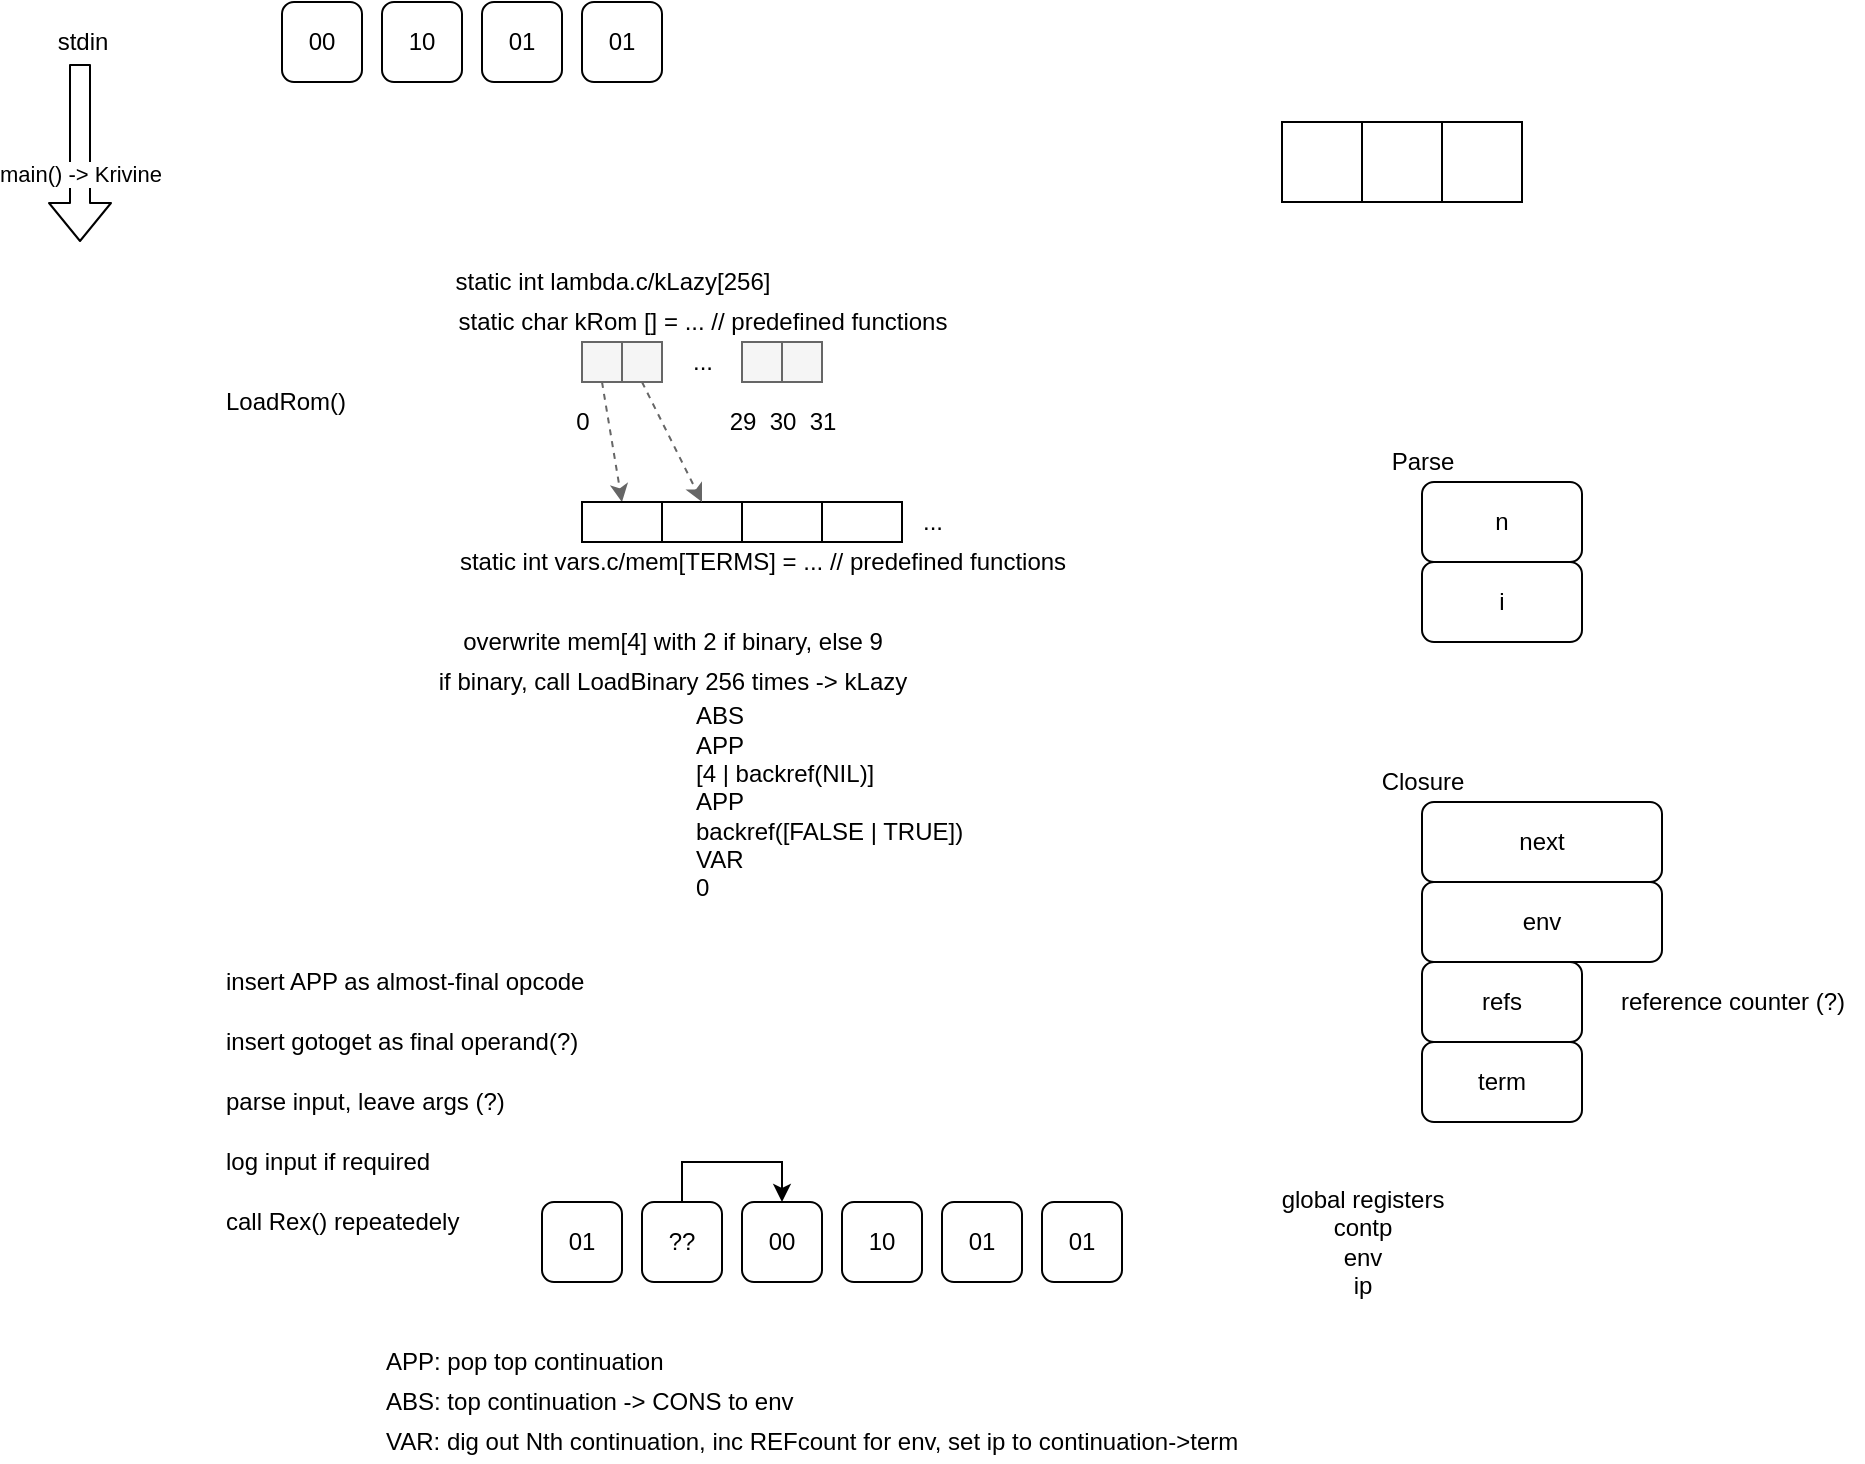 <mxfile version="14.6.13" type="device"><diagram id="tTL83ykKA8NmAp-pWpLM" name="Page-1"><mxGraphModel dx="1106" dy="806" grid="1" gridSize="10" guides="1" tooltips="1" connect="1" arrows="1" fold="1" page="1" pageScale="1" pageWidth="1100" pageHeight="850" math="0" shadow="0"><root><mxCell id="0"/><mxCell id="1" parent="0"/><mxCell id="87b0Pog5e2S-nmZT8hjm-1" value="00" style="rounded=1;whiteSpace=wrap;html=1;" parent="1" vertex="1"><mxGeometry x="150" y="40" width="40" height="40" as="geometry"/></mxCell><mxCell id="87b0Pog5e2S-nmZT8hjm-2" value="10" style="rounded=1;whiteSpace=wrap;html=1;" parent="1" vertex="1"><mxGeometry x="200" y="40" width="40" height="40" as="geometry"/></mxCell><mxCell id="87b0Pog5e2S-nmZT8hjm-3" value="01" style="rounded=1;whiteSpace=wrap;html=1;" parent="1" vertex="1"><mxGeometry x="250" y="40" width="40" height="40" as="geometry"/></mxCell><mxCell id="87b0Pog5e2S-nmZT8hjm-4" value="01" style="rounded=1;whiteSpace=wrap;html=1;" parent="1" vertex="1"><mxGeometry x="300" y="40" width="40" height="40" as="geometry"/></mxCell><mxCell id="87b0Pog5e2S-nmZT8hjm-7" value="" style="rounded=0;whiteSpace=wrap;html=1;" parent="1" vertex="1"><mxGeometry x="650" y="100" width="40" height="40" as="geometry"/></mxCell><mxCell id="87b0Pog5e2S-nmZT8hjm-49" style="rounded=0;orthogonalLoop=1;jettySize=auto;html=1;exitX=0.5;exitY=1;exitDx=0;exitDy=0;entryX=0.5;entryY=0;entryDx=0;entryDy=0;fillColor=#f5f5f5;strokeColor=#666666;dashed=1;" parent="1" source="87b0Pog5e2S-nmZT8hjm-8" target="87b0Pog5e2S-nmZT8hjm-39" edge="1"><mxGeometry relative="1" as="geometry"/></mxCell><mxCell id="87b0Pog5e2S-nmZT8hjm-8" value="" style="rounded=0;whiteSpace=wrap;html=1;fillColor=#f5f5f5;strokeColor=#666666;fontColor=#333333;" parent="1" vertex="1"><mxGeometry x="300" y="210" width="20" height="20" as="geometry"/></mxCell><mxCell id="87b0Pog5e2S-nmZT8hjm-9" value="" style="rounded=0;whiteSpace=wrap;html=1;" parent="1" vertex="1"><mxGeometry x="690" y="100" width="40" height="40" as="geometry"/></mxCell><mxCell id="87b0Pog5e2S-nmZT8hjm-10" value="" style="rounded=0;whiteSpace=wrap;html=1;" parent="1" vertex="1"><mxGeometry x="730" y="100" width="40" height="40" as="geometry"/></mxCell><mxCell id="87b0Pog5e2S-nmZT8hjm-11" value="stdin" style="text;html=1;align=center;verticalAlign=middle;resizable=0;points=[];autosize=1;strokeColor=none;" parent="1" vertex="1"><mxGeometry x="30" y="50" width="40" height="20" as="geometry"/></mxCell><mxCell id="87b0Pog5e2S-nmZT8hjm-12" value="" style="shape=flexArrow;endArrow=classic;html=1;exitX=0.475;exitY=1.05;exitDx=0;exitDy=0;exitPerimeter=0;" parent="1" source="87b0Pog5e2S-nmZT8hjm-11" edge="1"><mxGeometry width="50" height="50" relative="1" as="geometry"><mxPoint x="440" y="390" as="sourcePoint"/><mxPoint x="49" y="160" as="targetPoint"/></mxGeometry></mxCell><mxCell id="87b0Pog5e2S-nmZT8hjm-13" value="main() -&amp;gt; Krivine" style="edgeLabel;html=1;align=center;verticalAlign=middle;resizable=0;points=[];" parent="87b0Pog5e2S-nmZT8hjm-12" vertex="1" connectable="0"><mxGeometry x="0.236" relative="1" as="geometry"><mxPoint as="offset"/></mxGeometry></mxCell><mxCell id="87b0Pog5e2S-nmZT8hjm-14" value="LoadRom()" style="text;html=1;align=left;verticalAlign=middle;resizable=0;points=[];autosize=1;strokeColor=none;" parent="1" vertex="1"><mxGeometry x="120" y="230" width="80" height="20" as="geometry"/></mxCell><mxCell id="87b0Pog5e2S-nmZT8hjm-15" value="static int lambda.c/kLazy[256]" style="text;html=1;align=center;verticalAlign=middle;resizable=0;points=[];autosize=1;strokeColor=none;" parent="1" vertex="1"><mxGeometry x="230" y="170" width="170" height="20" as="geometry"/></mxCell><mxCell id="87b0Pog5e2S-nmZT8hjm-16" value="static char kRom [] = ... // predefined functions" style="text;html=1;align=center;verticalAlign=middle;resizable=0;points=[];autosize=1;strokeColor=none;" parent="1" vertex="1"><mxGeometry x="230" y="190" width="260" height="20" as="geometry"/></mxCell><mxCell id="87b0Pog5e2S-nmZT8hjm-17" value="" style="rounded=0;whiteSpace=wrap;html=1;fillColor=#f5f5f5;strokeColor=#666666;fontColor=#333333;" parent="1" vertex="1"><mxGeometry x="320" y="210" width="20" height="20" as="geometry"/></mxCell><mxCell id="87b0Pog5e2S-nmZT8hjm-21" value="0" style="text;html=1;align=center;verticalAlign=middle;resizable=0;points=[];autosize=1;strokeColor=none;" parent="1" vertex="1"><mxGeometry x="290" y="240" width="20" height="20" as="geometry"/></mxCell><mxCell id="87b0Pog5e2S-nmZT8hjm-22" value="" style="rounded=0;whiteSpace=wrap;html=1;fillColor=#f5f5f5;strokeColor=#666666;fontColor=#333333;" parent="1" vertex="1"><mxGeometry x="380" y="210" width="20" height="20" as="geometry"/></mxCell><mxCell id="87b0Pog5e2S-nmZT8hjm-23" value="" style="rounded=0;whiteSpace=wrap;html=1;fillColor=#f5f5f5;strokeColor=#666666;fontColor=#333333;" parent="1" vertex="1"><mxGeometry x="400" y="210" width="20" height="20" as="geometry"/></mxCell><mxCell id="87b0Pog5e2S-nmZT8hjm-34" value="..." style="text;html=1;align=center;verticalAlign=middle;resizable=0;points=[];autosize=1;" parent="1" vertex="1"><mxGeometry x="345" y="210" width="30" height="20" as="geometry"/></mxCell><mxCell id="87b0Pog5e2S-nmZT8hjm-35" value="29" style="text;html=1;align=center;verticalAlign=middle;resizable=0;points=[];autosize=1;strokeColor=none;" parent="1" vertex="1"><mxGeometry x="365" y="240" width="30" height="20" as="geometry"/></mxCell><mxCell id="87b0Pog5e2S-nmZT8hjm-36" value="30" style="text;html=1;align=center;verticalAlign=middle;resizable=0;points=[];autosize=1;strokeColor=none;" parent="1" vertex="1"><mxGeometry x="385" y="240" width="30" height="20" as="geometry"/></mxCell><mxCell id="87b0Pog5e2S-nmZT8hjm-37" value="31" style="text;html=1;align=center;verticalAlign=middle;resizable=0;points=[];autosize=1;strokeColor=none;" parent="1" vertex="1"><mxGeometry x="405" y="240" width="30" height="20" as="geometry"/></mxCell><mxCell id="87b0Pog5e2S-nmZT8hjm-39" value="" style="rounded=0;whiteSpace=wrap;html=1;" parent="1" vertex="1"><mxGeometry x="300" y="290" width="40" height="20" as="geometry"/></mxCell><mxCell id="87b0Pog5e2S-nmZT8hjm-41" value="" style="rounded=0;whiteSpace=wrap;html=1;" parent="1" vertex="1"><mxGeometry x="340" y="290" width="40" height="20" as="geometry"/></mxCell><mxCell id="87b0Pog5e2S-nmZT8hjm-43" value="" style="rounded=0;whiteSpace=wrap;html=1;" parent="1" vertex="1"><mxGeometry x="380" y="290" width="40" height="20" as="geometry"/></mxCell><mxCell id="87b0Pog5e2S-nmZT8hjm-45" value="" style="rounded=0;whiteSpace=wrap;html=1;" parent="1" vertex="1"><mxGeometry x="420" y="290" width="40" height="20" as="geometry"/></mxCell><mxCell id="87b0Pog5e2S-nmZT8hjm-47" value="..." style="text;html=1;align=center;verticalAlign=middle;resizable=0;points=[];autosize=1;" parent="1" vertex="1"><mxGeometry x="460" y="290" width="30" height="20" as="geometry"/></mxCell><mxCell id="87b0Pog5e2S-nmZT8hjm-48" value="static int vars.c/mem[TERMS] = ... // predefined functions" style="text;html=1;align=center;verticalAlign=middle;resizable=0;points=[];autosize=1;strokeColor=none;" parent="1" vertex="1"><mxGeometry x="230" y="310" width="320" height="20" as="geometry"/></mxCell><mxCell id="87b0Pog5e2S-nmZT8hjm-50" style="rounded=0;orthogonalLoop=1;jettySize=auto;html=1;exitX=0.5;exitY=1;exitDx=0;exitDy=0;entryX=0.5;entryY=0;entryDx=0;entryDy=0;fillColor=#f5f5f5;strokeColor=#666666;dashed=1;" parent="1" source="87b0Pog5e2S-nmZT8hjm-17" target="87b0Pog5e2S-nmZT8hjm-41" edge="1"><mxGeometry relative="1" as="geometry"><mxPoint x="320" y="240" as="sourcePoint"/><mxPoint x="330.16" y="292.66" as="targetPoint"/></mxGeometry></mxCell><mxCell id="87b0Pog5e2S-nmZT8hjm-51" value="overwrite mem[4] with 2 if binary, else 9" style="text;html=1;align=center;verticalAlign=middle;resizable=0;points=[];autosize=1;strokeColor=none;" parent="1" vertex="1"><mxGeometry x="230" y="350" width="230" height="20" as="geometry"/></mxCell><mxCell id="sZTh_cabB_Yt74n2xT_N-1" value="if binary, call LoadBinary 256 times -&amp;gt; kLazy" style="text;html=1;align=center;verticalAlign=middle;resizable=0;points=[];autosize=1;strokeColor=none;" vertex="1" parent="1"><mxGeometry x="220" y="370" width="250" height="20" as="geometry"/></mxCell><mxCell id="sZTh_cabB_Yt74n2xT_N-2" value="ABS &lt;br&gt;APP&lt;br&gt;[4 | backref(NIL)]&lt;br&gt;APP&lt;br&gt;backref([FALSE | TRUE])&lt;br&gt;VAR&lt;br&gt;0&amp;nbsp;" style="text;html=1;align=left;verticalAlign=middle;resizable=0;points=[];autosize=1;strokeColor=none;" vertex="1" parent="1"><mxGeometry x="355" y="390" width="150" height="100" as="geometry"/></mxCell><mxCell id="sZTh_cabB_Yt74n2xT_N-3" value="insert APP as almost-final opcode" style="text;html=1;align=left;verticalAlign=middle;resizable=0;points=[];autosize=1;strokeColor=none;" vertex="1" parent="1"><mxGeometry x="120" y="520" width="190" height="20" as="geometry"/></mxCell><mxCell id="sZTh_cabB_Yt74n2xT_N-4" value="insert gotoget as final operand(?)" style="text;html=1;align=left;verticalAlign=middle;resizable=0;points=[];autosize=1;strokeColor=none;" vertex="1" parent="1"><mxGeometry x="120" y="550" width="190" height="20" as="geometry"/></mxCell><mxCell id="sZTh_cabB_Yt74n2xT_N-5" value="parse input, leave args (?)" style="text;html=1;align=left;verticalAlign=middle;resizable=0;points=[];autosize=1;strokeColor=none;" vertex="1" parent="1"><mxGeometry x="120" y="580" width="150" height="20" as="geometry"/></mxCell><mxCell id="sZTh_cabB_Yt74n2xT_N-6" value="log input if required" style="text;html=1;align=left;verticalAlign=middle;resizable=0;points=[];autosize=1;strokeColor=none;" vertex="1" parent="1"><mxGeometry x="120" y="610" width="120" height="20" as="geometry"/></mxCell><mxCell id="sZTh_cabB_Yt74n2xT_N-7" value="call Rex() repeatedely" style="text;html=1;align=left;verticalAlign=middle;resizable=0;points=[];autosize=1;strokeColor=none;" vertex="1" parent="1"><mxGeometry x="120" y="640" width="130" height="20" as="geometry"/></mxCell><mxCell id="sZTh_cabB_Yt74n2xT_N-8" value="00" style="rounded=1;whiteSpace=wrap;html=1;" vertex="1" parent="1"><mxGeometry x="380" y="640" width="40" height="40" as="geometry"/></mxCell><mxCell id="sZTh_cabB_Yt74n2xT_N-9" value="10" style="rounded=1;whiteSpace=wrap;html=1;" vertex="1" parent="1"><mxGeometry x="430" y="640" width="40" height="40" as="geometry"/></mxCell><mxCell id="sZTh_cabB_Yt74n2xT_N-10" value="01" style="rounded=1;whiteSpace=wrap;html=1;" vertex="1" parent="1"><mxGeometry x="480" y="640" width="40" height="40" as="geometry"/></mxCell><mxCell id="sZTh_cabB_Yt74n2xT_N-11" value="01" style="rounded=1;whiteSpace=wrap;html=1;" vertex="1" parent="1"><mxGeometry x="530" y="640" width="40" height="40" as="geometry"/></mxCell><mxCell id="sZTh_cabB_Yt74n2xT_N-12" value="01" style="rounded=1;whiteSpace=wrap;html=1;" vertex="1" parent="1"><mxGeometry x="280" y="640" width="40" height="40" as="geometry"/></mxCell><mxCell id="sZTh_cabB_Yt74n2xT_N-14" style="edgeStyle=orthogonalEdgeStyle;rounded=0;orthogonalLoop=1;jettySize=auto;html=1;exitX=0.5;exitY=0;exitDx=0;exitDy=0;entryX=0.5;entryY=0;entryDx=0;entryDy=0;" edge="1" parent="1" source="sZTh_cabB_Yt74n2xT_N-13" target="sZTh_cabB_Yt74n2xT_N-8"><mxGeometry relative="1" as="geometry"/></mxCell><mxCell id="sZTh_cabB_Yt74n2xT_N-13" value="??" style="rounded=1;whiteSpace=wrap;html=1;" vertex="1" parent="1"><mxGeometry x="330" y="640" width="40" height="40" as="geometry"/></mxCell><mxCell id="sZTh_cabB_Yt74n2xT_N-15" value="next" style="rounded=1;whiteSpace=wrap;html=1;align=center;" vertex="1" parent="1"><mxGeometry x="720" y="440" width="120" height="40" as="geometry"/></mxCell><mxCell id="sZTh_cabB_Yt74n2xT_N-16" value="env" style="rounded=1;whiteSpace=wrap;html=1;align=center;" vertex="1" parent="1"><mxGeometry x="720" y="480" width="120" height="40" as="geometry"/></mxCell><mxCell id="sZTh_cabB_Yt74n2xT_N-17" value="refs" style="rounded=1;whiteSpace=wrap;html=1;align=center;" vertex="1" parent="1"><mxGeometry x="720" y="520" width="80" height="40" as="geometry"/></mxCell><mxCell id="sZTh_cabB_Yt74n2xT_N-18" value="term" style="rounded=1;whiteSpace=wrap;html=1;align=center;" vertex="1" parent="1"><mxGeometry x="720" y="560" width="80" height="40" as="geometry"/></mxCell><mxCell id="sZTh_cabB_Yt74n2xT_N-19" value="Closure" style="text;html=1;align=center;verticalAlign=middle;resizable=0;points=[];autosize=1;strokeColor=none;" vertex="1" parent="1"><mxGeometry x="690" y="420" width="60" height="20" as="geometry"/></mxCell><mxCell id="sZTh_cabB_Yt74n2xT_N-20" value="n" style="rounded=1;whiteSpace=wrap;html=1;align=center;" vertex="1" parent="1"><mxGeometry x="720" y="280" width="80" height="40" as="geometry"/></mxCell><mxCell id="sZTh_cabB_Yt74n2xT_N-21" value="i" style="rounded=1;whiteSpace=wrap;html=1;align=center;" vertex="1" parent="1"><mxGeometry x="720" y="320" width="80" height="40" as="geometry"/></mxCell><mxCell id="sZTh_cabB_Yt74n2xT_N-22" value="Parse" style="text;html=1;align=center;verticalAlign=middle;resizable=0;points=[];autosize=1;strokeColor=none;" vertex="1" parent="1"><mxGeometry x="695" y="260" width="50" height="20" as="geometry"/></mxCell><mxCell id="sZTh_cabB_Yt74n2xT_N-23" value="global registers&lt;br&gt;contp&lt;br&gt;env&lt;br&gt;ip" style="text;html=1;align=center;verticalAlign=middle;resizable=0;points=[];autosize=1;strokeColor=none;" vertex="1" parent="1"><mxGeometry x="640" y="630" width="100" height="60" as="geometry"/></mxCell><mxCell id="sZTh_cabB_Yt74n2xT_N-24" value="APP: pop top continuation" style="text;html=1;align=left;verticalAlign=middle;resizable=0;points=[];autosize=1;strokeColor=none;" vertex="1" parent="1"><mxGeometry x="200" y="710" width="150" height="20" as="geometry"/></mxCell><mxCell id="sZTh_cabB_Yt74n2xT_N-25" value="ABS: top continuation -&amp;gt; CONS to env" style="text;html=1;align=left;verticalAlign=middle;resizable=0;points=[];autosize=1;strokeColor=none;" vertex="1" parent="1"><mxGeometry x="200" y="730" width="220" height="20" as="geometry"/></mxCell><mxCell id="sZTh_cabB_Yt74n2xT_N-26" value="VAR: dig out Nth continuation, inc REFcount for env, set ip to continuation-&amp;gt;term" style="text;html=1;align=left;verticalAlign=middle;resizable=0;points=[];autosize=1;strokeColor=none;" vertex="1" parent="1"><mxGeometry x="200" y="750" width="440" height="20" as="geometry"/></mxCell><mxCell id="sZTh_cabB_Yt74n2xT_N-27" value="reference counter (?)" style="text;html=1;align=center;verticalAlign=middle;resizable=0;points=[];autosize=1;strokeColor=none;" vertex="1" parent="1"><mxGeometry x="810" y="530" width="130" height="20" as="geometry"/></mxCell></root></mxGraphModel></diagram></mxfile>